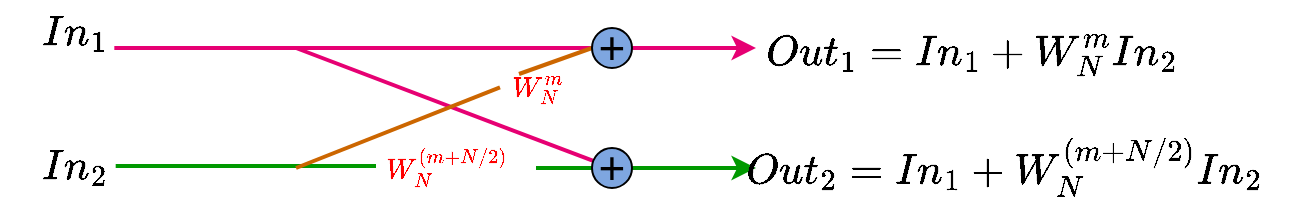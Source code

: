 <mxfile version="25.0.1">
  <diagram name="Page-1" id="FLPyzNdCS5SrpL3AEMhr">
    <mxGraphModel dx="940" dy="579" grid="1" gridSize="10" guides="1" tooltips="1" connect="1" arrows="1" fold="1" page="1" pageScale="1" pageWidth="850" pageHeight="1100" math="1" shadow="0">
      <root>
        <mxCell id="0" />
        <mxCell id="1" parent="0" />
        <mxCell id="dQlW-KFLKV-VQPzgSJSX-3" value="" style="endArrow=classic;html=1;rounded=0;exitX=0.993;exitY=0.167;exitDx=0;exitDy=0;exitPerimeter=0;strokeColor=#E60073;strokeWidth=2;" parent="1" edge="1">
          <mxGeometry width="50" height="50" relative="1" as="geometry">
            <mxPoint x="189.16" y="284.04" as="sourcePoint" />
            <mxPoint x="510" y="284" as="targetPoint" />
          </mxGeometry>
        </mxCell>
        <mxCell id="dQlW-KFLKV-VQPzgSJSX-4" value="" style="endArrow=classic;html=1;rounded=0;strokeColor=#009900;strokeWidth=2;" parent="1" edge="1">
          <mxGeometry width="50" height="50" relative="1" as="geometry">
            <mxPoint x="400" y="344" as="sourcePoint" />
            <mxPoint x="510" y="344" as="targetPoint" />
          </mxGeometry>
        </mxCell>
        <mxCell id="dQlW-KFLKV-VQPzgSJSX-12" value="&lt;font style=&quot;font-size: 18px;&quot;&gt;$$In_1$$&lt;/font&gt;" style="text;html=1;align=center;verticalAlign=middle;whiteSpace=wrap;rounded=0;" parent="1" vertex="1">
          <mxGeometry x="140" y="260" width="60" height="34" as="geometry" />
        </mxCell>
        <mxCell id="dQlW-KFLKV-VQPzgSJSX-13" value="&lt;font style=&quot;font-size: 18px;&quot;&gt;$$In_2$$&lt;/font&gt;" style="text;html=1;align=center;verticalAlign=middle;whiteSpace=wrap;rounded=0;" parent="1" vertex="1">
          <mxGeometry x="140" y="329" width="60" height="30" as="geometry" />
        </mxCell>
        <mxCell id="dQlW-KFLKV-VQPzgSJSX-20" value="" style="endArrow=none;html=1;rounded=0;strokeWidth=2;strokeColor=#E60073;" parent="1" target="dQlW-KFLKV-VQPzgSJSX-53" edge="1">
          <mxGeometry width="50" height="50" relative="1" as="geometry">
            <mxPoint x="280" y="284" as="sourcePoint" />
            <mxPoint x="430" y="464" as="targetPoint" />
          </mxGeometry>
        </mxCell>
        <mxCell id="dQlW-KFLKV-VQPzgSJSX-24" value="" style="endArrow=none;html=1;rounded=0;strokeWidth=2;strokeColor=#CC6600;entryX=0;entryY=0.5;entryDx=0;entryDy=0;exitX=0.25;exitY=0;exitDx=0;exitDy=0;" parent="1" source="dQlW-KFLKV-VQPzgSJSX-61" target="dQlW-KFLKV-VQPzgSJSX-52" edge="1">
          <mxGeometry width="50" height="50" relative="1" as="geometry">
            <mxPoint x="280" y="344" as="sourcePoint" />
            <mxPoint x="420" y="284" as="targetPoint" />
          </mxGeometry>
        </mxCell>
        <mxCell id="dQlW-KFLKV-VQPzgSJSX-28" value="&lt;font style=&quot;font-size: 18px;&quot;&gt;$$Out_1 = In_1 + W_N^m In_2$$&lt;/font&gt;" style="text;html=1;align=center;verticalAlign=middle;whiteSpace=wrap;rounded=0;" parent="1" vertex="1">
          <mxGeometry x="517" y="272" width="203" height="30" as="geometry" />
        </mxCell>
        <mxCell id="dQlW-KFLKV-VQPzgSJSX-52" value="&lt;font style=&quot;font-size: 23px;&quot;&gt;+&lt;/font&gt;" style="ellipse;whiteSpace=wrap;html=1;aspect=fixed;gradientColor=none;fillColor=#7EA6E0;" parent="1" vertex="1">
          <mxGeometry x="428" y="274" width="20" height="20" as="geometry" />
        </mxCell>
        <mxCell id="dQlW-KFLKV-VQPzgSJSX-53" value="&lt;font style=&quot;font-size: 23px;&quot;&gt;+&lt;/font&gt;" style="ellipse;whiteSpace=wrap;html=1;aspect=fixed;gradientColor=none;fillColor=#7EA6E0;" parent="1" vertex="1">
          <mxGeometry x="428" y="334" width="20" height="20" as="geometry" />
        </mxCell>
        <mxCell id="dQlW-KFLKV-VQPzgSJSX-60" value="" style="endArrow=none;html=1;rounded=0;exitX=0.993;exitY=0.167;exitDx=0;exitDy=0;exitPerimeter=0;strokeColor=#009900;strokeWidth=2;endFill=0;" parent="1" target="dQlW-KFLKV-VQPzgSJSX-37" edge="1">
          <mxGeometry width="50" height="50" relative="1" as="geometry">
            <mxPoint x="189.84" y="343" as="sourcePoint" />
            <mxPoint x="510" y="343" as="targetPoint" />
          </mxGeometry>
        </mxCell>
        <mxCell id="dQlW-KFLKV-VQPzgSJSX-37" value="&lt;font style=&quot;background-color: rgb(51, 255, 51);&quot; color=&quot;#ff0000&quot;&gt;$$W_N^{(m+N/2)}$$&lt;/font&gt;" style="text;html=1;align=center;verticalAlign=middle;whiteSpace=wrap;rounded=0;" parent="1" vertex="1">
          <mxGeometry x="320" y="336.34" width="70" height="13.33" as="geometry" />
        </mxCell>
        <mxCell id="dQlW-KFLKV-VQPzgSJSX-62" value="" style="endArrow=none;html=1;rounded=0;strokeWidth=2;strokeColor=#CC6600;entryX=0;entryY=0.5;entryDx=0;entryDy=0;" parent="1" target="dQlW-KFLKV-VQPzgSJSX-61" edge="1">
          <mxGeometry width="50" height="50" relative="1" as="geometry">
            <mxPoint x="280" y="344" as="sourcePoint" />
            <mxPoint x="428" y="284" as="targetPoint" />
          </mxGeometry>
        </mxCell>
        <mxCell id="dQlW-KFLKV-VQPzgSJSX-61" value="&lt;font style=&quot;background-color: rgb(51, 255, 51);&quot; color=&quot;#ff0000&quot;&gt;$$W_N^{m}$$&lt;/font&gt;" style="text;html=1;align=center;verticalAlign=middle;whiteSpace=wrap;rounded=0;" parent="1" vertex="1">
          <mxGeometry x="382" y="297" width="38" height="13.33" as="geometry" />
        </mxCell>
        <mxCell id="dQlW-KFLKV-VQPzgSJSX-63" value="&lt;font style=&quot;font-size: 18px;&quot;&gt;$$Out_2 = In_1 + W_N^{(m+N/2)} In_2~~$$&lt;/font&gt;" style="text;html=1;align=center;verticalAlign=middle;whiteSpace=wrap;rounded=0;" parent="1" vertex="1">
          <mxGeometry x="500" y="328" width="280" height="30" as="geometry" />
        </mxCell>
      </root>
    </mxGraphModel>
  </diagram>
</mxfile>
